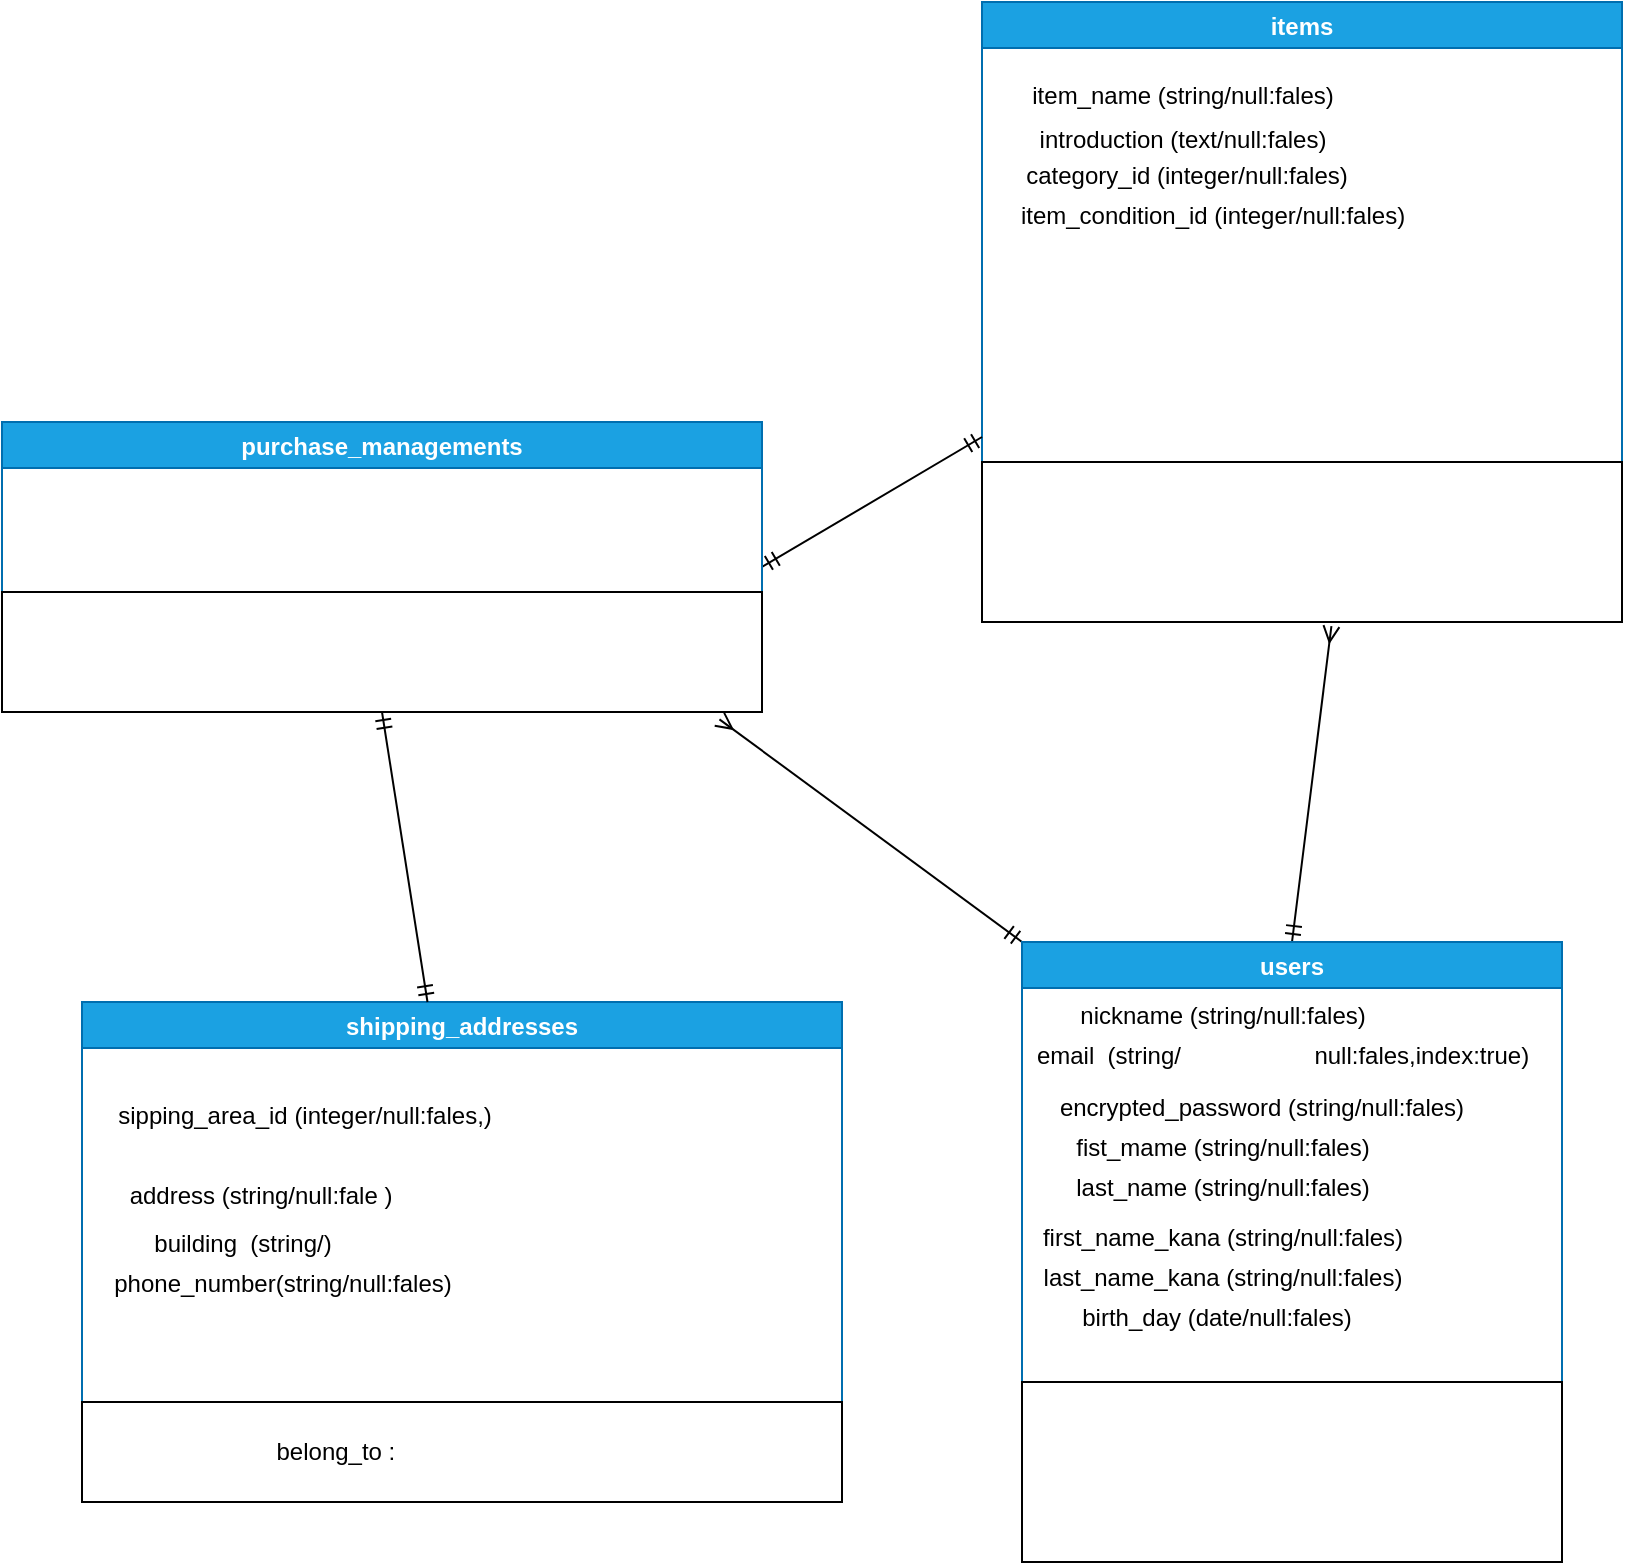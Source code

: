 <mxfile>
    <diagram id="Yh8gtnqKhIITs3vSAjVE" name="ページ1">
        <mxGraphModel dx="1801" dy="2134" grid="1" gridSize="10" guides="1" tooltips="1" connect="1" arrows="1" fold="1" page="1" pageScale="1" pageWidth="827" pageHeight="1169" math="0" shadow="0">
            <root>
                <mxCell id="0"/>
                <mxCell id="1" parent="0"/>
                <mxCell id="73" style="edgeStyle=none;html=1;exitX=0.5;exitY=0;exitDx=0;exitDy=0;entryX=0.546;entryY=1.026;entryDx=0;entryDy=0;entryPerimeter=0;fontFamily=Helvetica;fontColor=#FFFFFF;endArrow=ERmany;endFill=0;startArrow=ERmandOne;startFill=0;" edge="1" parent="1" source="31" target="69">
                    <mxGeometry relative="1" as="geometry"/>
                </mxCell>
                <mxCell id="74" style="edgeStyle=none;html=1;exitX=0;exitY=0;exitDx=0;exitDy=0;entryX=0.944;entryY=1.061;entryDx=0;entryDy=0;entryPerimeter=0;fontFamily=Helvetica;fontColor=#FFFFFF;endArrow=ERmany;endFill=0;startArrow=ERmandOne;startFill=0;" edge="1" parent="1" source="31" target="eo_4ubGzzUAQcjpBgNsD-171">
                    <mxGeometry relative="1" as="geometry"/>
                </mxCell>
                <mxCell id="31" value="users" style="swimlane;fillColor=#1ba1e2;fontColor=#ffffff;strokeColor=#006EAF;" parent="1" vertex="1">
                    <mxGeometry x="-310" y="-610" width="270" height="310" as="geometry"/>
                </mxCell>
                <mxCell id="39" value="first_name_kana (string/null:fales)" style="text;html=1;align=center;verticalAlign=middle;resizable=0;points=[];autosize=1;strokeColor=none;fillColor=none;" parent="31" vertex="1">
                    <mxGeometry y="138" width="200" height="20" as="geometry"/>
                </mxCell>
                <mxCell id="38" value="last_name (string/null:fales)" style="text;html=1;align=center;verticalAlign=middle;resizable=0;points=[];autosize=1;strokeColor=none;fillColor=none;" parent="31" vertex="1">
                    <mxGeometry x="20" y="113" width="160" height="20" as="geometry"/>
                </mxCell>
                <mxCell id="34" value="nickname (string/null:fales)" style="text;html=1;align=center;verticalAlign=middle;resizable=0;points=[];autosize=1;strokeColor=none;fillColor=none;" parent="31" vertex="1">
                    <mxGeometry x="20" y="27" width="160" height="20" as="geometry"/>
                </mxCell>
                <mxCell id="36" value="fist_mame (string/null:fales)" style="text;html=1;align=center;verticalAlign=middle;resizable=0;points=[];autosize=1;strokeColor=none;fillColor=none;" parent="31" vertex="1">
                    <mxGeometry x="20" y="93" width="160" height="20" as="geometry"/>
                </mxCell>
                <mxCell id="35" value="email&amp;nbsp; (string/&lt;font color=&quot;#ffffff&quot; style=&quot;font-size: 12px&quot;&gt;&lt;span class=&quot;ss&quot; style=&quot;padding: 0px ; margin: 0px ; box-sizing: inherit&quot;&gt;unique: &lt;/span&gt;&lt;span class=&quot;kp&quot; style=&quot;padding: 0px ; margin: 0px ; box-sizing: inherit&quot;&gt;true,&lt;/span&gt;&lt;/font&gt;null:fales,index:true)" style="text;html=1;align=center;verticalAlign=middle;resizable=0;points=[];autosize=1;strokeColor=none;fillColor=none;" parent="31" vertex="1">
                    <mxGeometry y="47" width="260" height="20" as="geometry"/>
                </mxCell>
                <mxCell id="44" value="last_name_kana (string/null:fales)" style="text;html=1;align=center;verticalAlign=middle;resizable=0;points=[];autosize=1;strokeColor=none;fillColor=none;" parent="31" vertex="1">
                    <mxGeometry y="158" width="200" height="20" as="geometry"/>
                </mxCell>
                <mxCell id="53" value="birth_day (date/null:fales)" style="text;html=1;align=center;verticalAlign=middle;resizable=0;points=[];autosize=1;strokeColor=none;fillColor=none;" parent="31" vertex="1">
                    <mxGeometry x="22" y="178" width="150" height="20" as="geometry"/>
                </mxCell>
                <mxCell id="eo_4ubGzzUAQcjpBgNsD-149" value="encrypted_password (string/null:fales)" style="text;align=center;verticalAlign=middle;resizable=0;points=[];autosize=1;strokeColor=none;fillColor=none;strokeWidth=0;fontColor=default;" parent="31" vertex="1">
                    <mxGeometry x="10" y="72" width="220" height="20" as="geometry"/>
                </mxCell>
                <mxCell id="54" value="&lt;font style=&quot;font-size: 12px&quot; color=&quot;#ffffff&quot;&gt;&lt;div style=&quot;line-height: 18px&quot;&gt;&lt;div style=&quot;line-height: 18px&quot;&gt;&lt;div&gt;has_many :purchase_managements&lt;/div&gt;&lt;div&gt;has_many :items&lt;/div&gt;&lt;/div&gt;&lt;/div&gt;&lt;/font&gt;" style="rounded=0;whiteSpace=wrap;html=1;fontSize=6;" parent="31" vertex="1">
                    <mxGeometry y="220" width="270" height="90" as="geometry"/>
                </mxCell>
                <mxCell id="55" value="items" style="swimlane;fillColor=#1ba1e2;fontColor=#ffffff;strokeColor=#006EAF;" parent="1" vertex="1">
                    <mxGeometry x="-330" y="-1080" width="320" height="290" as="geometry"/>
                </mxCell>
                <mxCell id="56" value="introduction (text/null:fales)" style="text;html=1;align=center;verticalAlign=middle;resizable=0;points=[];autosize=1;strokeColor=none;fillColor=none;" parent="55" vertex="1">
                    <mxGeometry x="20" y="59" width="160" height="20" as="geometry"/>
                </mxCell>
                <mxCell id="58" value="&lt;span&gt;price&lt;/span&gt;&amp;nbsp;(integer/null:fales)" style="text;html=1;align=left;verticalAlign=middle;resizable=0;points=[];autosize=1;strokeColor=none;fillColor=none;fontColor=#FFFFFF;labelBackgroundColor=none;textDirection=ltr;fontFamily=Helvetica;" parent="55" vertex="1">
                    <mxGeometry x="20" y="177" width="140" height="20" as="geometry"/>
                </mxCell>
                <mxCell id="59" value="&lt;span style=&quot;&quot;&gt;postage_memu_id&lt;/span&gt;&amp;nbsp;(integer/null:fales&lt;span&gt;)&lt;/span&gt;" style="text;html=1;align=left;verticalAlign=middle;resizable=0;points=[];autosize=1;strokeColor=none;fillColor=none;fontColor=#FFFFFF;labelBackgroundColor=none;textDirection=ltr;fontFamily=Helvetica;" parent="55" vertex="1">
                    <mxGeometry x="22" y="115" width="220" height="20" as="geometry"/>
                </mxCell>
                <mxCell id="60" value="item_condition_id (integer/null:fales)" style="text;html=1;align=center;verticalAlign=middle;resizable=0;points=[];autosize=1;strokeColor=none;fillColor=none;" parent="55" vertex="1">
                    <mxGeometry x="10" y="97" width="210" height="20" as="geometry"/>
                </mxCell>
                <mxCell id="61" value="item_name (string/null:fales)" style="text;html=1;align=center;verticalAlign=middle;resizable=0;points=[];autosize=1;strokeColor=none;fillColor=none;" parent="55" vertex="1">
                    <mxGeometry x="15" y="37" width="170" height="20" as="geometry"/>
                </mxCell>
                <mxCell id="63" value="&lt;span style=&quot;&quot;&gt;sipping_area_id&lt;/span&gt;(integer/null:fales)" style="text;html=1;align=left;verticalAlign=middle;resizable=0;points=[];autosize=1;strokeColor=none;fillColor=none;fontColor=#FFFFFF;labelBackgroundColor=none;textDirection=ltr;fontFamily=Helvetica;" parent="55" vertex="1">
                    <mxGeometry x="22" y="155" width="220" height="20" as="geometry"/>
                </mxCell>
                <mxCell id="65" value="category_id (integer/null:fales)" style="text;html=1;align=center;verticalAlign=middle;resizable=0;points=[];autosize=1;strokeColor=none;fillColor=none;" parent="55" vertex="1">
                    <mxGeometry x="12" y="77" width="180" height="20" as="geometry"/>
                </mxCell>
                <mxCell id="66" value="&lt;font style=&quot;font-size: 12px&quot;&gt;&lt;span style=&quot;&quot;&gt;preparation_day_id&lt;/span&gt;　&lt;/font&gt;(integer/null:fales)" style="text;html=1;align=left;verticalAlign=middle;resizable=0;points=[];autosize=1;strokeColor=none;fillColor=none;fontColor=#FFFFFF;labelBackgroundColor=none;textDirection=ltr;fontFamily=Helvetica;" parent="55" vertex="1">
                    <mxGeometry x="22" y="135" width="250" height="20" as="geometry"/>
                </mxCell>
                <mxCell id="69" value="&lt;div style=&quot;font-size: 12px ; line-height: 18px&quot;&gt;&lt;div&gt;&lt;font color=&quot;#ffffff&quot;&gt;has_one :purchase_management&lt;/font&gt;&lt;/div&gt;&lt;div&gt;&lt;font color=&quot;#ffffff&quot;&gt;belong_to :user&lt;/font&gt;&lt;/div&gt;&lt;/div&gt;" style="rounded=0;whiteSpace=wrap;html=1;fontSize=6;" parent="55" vertex="1">
                    <mxGeometry y="230" width="320" height="80" as="geometry"/>
                </mxCell>
                <mxCell id="96" value="&lt;div style=&quot;line-height: 18px&quot;&gt;&lt;div&gt;user ( references / null: false, foreign_key: true )&lt;/div&gt;&lt;/div&gt;" style="text;html=1;align=center;verticalAlign=middle;resizable=0;points=[];autosize=1;strokeColor=none;fillColor=none;fontSize=12;fontFamily=Helvetica;fontColor=#FFFFFF;" vertex="1" parent="55">
                    <mxGeometry x="15" y="197" width="270" height="20" as="geometry"/>
                </mxCell>
                <mxCell id="eo_4ubGzzUAQcjpBgNsD-150" value="shipping_addresses" style="swimlane;fillColor=#1ba1e2;fontColor=#FFFFFF;strokeColor=#006EAF;fontFamily=Helvetica;labelBackgroundColor=none;startSize=23;" parent="1" vertex="1">
                    <mxGeometry x="-780" y="-580" width="380" height="220" as="geometry"/>
                </mxCell>
                <mxCell id="eo_4ubGzzUAQcjpBgNsD-152" value="phone_number(string/null:fales)" style="text;html=1;align=center;verticalAlign=middle;resizable=0;points=[];autosize=1;strokeColor=none;fillColor=none;" parent="eo_4ubGzzUAQcjpBgNsD-150" vertex="1">
                    <mxGeometry x="10" y="131" width="180" height="20" as="geometry"/>
                </mxCell>
                <mxCell id="eo_4ubGzzUAQcjpBgNsD-153" value="&lt;font color=&quot;#ffffff&quot; style=&quot;font-size: 12px&quot;&gt;&lt;span style=&quot;font-family: inherit ; text-align: left&quot;&gt;municipalities&lt;/span&gt;&amp;nbsp;(integer/null:fales)&lt;/font&gt;" style="text;html=1;align=center;verticalAlign=middle;resizable=0;points=[];autosize=1;strokeColor=none;fillColor=none;" parent="eo_4ubGzzUAQcjpBgNsD-150" vertex="1">
                    <mxGeometry x="5" y="67" width="190" height="20" as="geometry"/>
                </mxCell>
                <mxCell id="eo_4ubGzzUAQcjpBgNsD-156" value="building&amp;nbsp; (string/)" style="text;html=1;align=center;verticalAlign=middle;resizable=0;points=[];autosize=1;strokeColor=none;fillColor=none;" parent="eo_4ubGzzUAQcjpBgNsD-150" vertex="1">
                    <mxGeometry x="30" y="111" width="100" height="20" as="geometry"/>
                </mxCell>
                <mxCell id="eo_4ubGzzUAQcjpBgNsD-158" value="&lt;font style=&quot;font-size: 12px&quot;&gt;address (string/null:fale )&lt;/font&gt;" style="text;html=1;align=center;verticalAlign=middle;resizable=0;points=[];autosize=1;strokeColor=none;fillColor=none;" parent="eo_4ubGzzUAQcjpBgNsD-150" vertex="1">
                    <mxGeometry x="14" y="87" width="150" height="20" as="geometry"/>
                </mxCell>
                <mxCell id="89" value="post_codes (string/null:fales&lt;span&gt;)&lt;/span&gt;" style="text;html=1;align=center;verticalAlign=middle;resizable=0;points=[];autosize=1;strokeColor=none;fillColor=none;fontColor=#FFFFFF;labelBackgroundColor=none;" vertex="1" parent="eo_4ubGzzUAQcjpBgNsD-150">
                    <mxGeometry x="33" y="29" width="170" height="20" as="geometry"/>
                </mxCell>
                <mxCell id="90" value="&lt;font style=&quot;font-size: 12px&quot;&gt;sipping_area_id&amp;nbsp;&lt;/font&gt;(integer/null:fales,)" style="text;html=1;align=center;verticalAlign=middle;resizable=0;points=[];autosize=1;strokeColor=none;fillColor=none;" vertex="1" parent="eo_4ubGzzUAQcjpBgNsD-150">
                    <mxGeometry x="11" y="47" width="200" height="20" as="geometry"/>
                </mxCell>
                <mxCell id="97" value="&lt;div style=&quot;line-height: 18px&quot;&gt;&lt;br&gt;&lt;/div&gt;" style="text;html=1;align=left;verticalAlign=middle;resizable=0;points=[];autosize=1;strokeColor=none;fillColor=none;fontSize=12;fontFamily=Helvetica;fontColor=#FFFFFF;" vertex="1" parent="eo_4ubGzzUAQcjpBgNsD-150">
                    <mxGeometry x="14" y="161" width="20" height="20" as="geometry"/>
                </mxCell>
                <mxCell id="98" value="&lt;div style=&quot;text-align: left ; line-height: 18px&quot;&gt;purchase_management&lt;span style=&quot;text-align: center&quot;&gt;( references / null: false, foreign_key: true )&lt;/span&gt;&lt;/div&gt;" style="text;html=1;align=center;verticalAlign=middle;resizable=0;points=[];autosize=1;strokeColor=none;fillColor=none;fontSize=12;fontFamily=Helvetica;fontColor=#FFFFFF;" vertex="1" parent="eo_4ubGzzUAQcjpBgNsD-150">
                    <mxGeometry x="5" y="161" width="370" height="20" as="geometry"/>
                </mxCell>
                <mxCell id="86" style="edgeStyle=none;html=1;exitX=1;exitY=0.5;exitDx=0;exitDy=0;entryX=0;entryY=0.75;entryDx=0;entryDy=0;fontFamily=Helvetica;fontColor=#FFFFFF;startArrow=ERmandOne;startFill=0;endArrow=ERmandOne;endFill=0;" edge="1" parent="1" source="eo_4ubGzzUAQcjpBgNsD-161" target="55">
                    <mxGeometry relative="1" as="geometry"/>
                </mxCell>
                <mxCell id="eo_4ubGzzUAQcjpBgNsD-161" value="purchase_managements" style="swimlane;fillColor=#1ba1e2;fontColor=#ffffff;strokeColor=#006EAF;fontFamily=Helvetica;" parent="1" vertex="1">
                    <mxGeometry x="-820" y="-870" width="380" height="145" as="geometry"/>
                </mxCell>
                <mxCell id="eo_4ubGzzUAQcjpBgNsD-170" value="&lt;font color=&quot;#ffffff&quot;&gt;user(&lt;span&gt;references/null: false, foreign_key: true)&lt;/span&gt;&lt;/font&gt;" style="text;html=1;align=center;verticalAlign=middle;resizable=0;points=[];autosize=1;strokeColor=none;fillColor=none;fontSize=12;fontFamily=Helvetica;labelBackgroundColor=none;" parent="eo_4ubGzzUAQcjpBgNsD-161" vertex="1">
                    <mxGeometry x="59" y="35" width="250" height="20" as="geometry"/>
                </mxCell>
                <mxCell id="70" value="&lt;span style=&quot;color: rgb(255 , 255 , 255) ; font-size: 12px ; font-style: normal ; font-weight: 400 ; letter-spacing: normal ; text-align: center ; text-indent: 0px ; text-transform: none ; word-spacing: 0px ; display: inline ; float: none&quot;&gt;item(&lt;/span&gt;&lt;span style=&quot;color: rgb(255 , 255 , 255) ; font-size: 12px ; font-style: normal ; font-weight: 400 ; letter-spacing: normal ; text-align: center ; text-indent: 0px ; text-transform: none ; word-spacing: 0px&quot;&gt;references/null: false, foreign_key: true)&lt;/span&gt;" style="text;whiteSpace=wrap;html=1;fontColor=#FFFFFF;fontFamily=Helvetica;labelBackgroundColor=none;" vertex="1" parent="eo_4ubGzzUAQcjpBgNsD-161">
                    <mxGeometry x="63" y="55" width="370" height="30" as="geometry"/>
                </mxCell>
                <mxCell id="eo_4ubGzzUAQcjpBgNsD-171" value="&lt;font style=&quot;font-size: 12px&quot; color=&quot;#ffffff&quot;&gt;&lt;div style=&quot;line-height: 18px&quot;&gt;&lt;div style=&quot;line-height: 18px&quot;&gt;&lt;div style=&quot;line-height: 18px&quot;&gt;&lt;div&gt;has_many :users&lt;/div&gt;&lt;div&gt;has_one :item&lt;/div&gt;&lt;div&gt;has_one :shipping_address&lt;/div&gt;&lt;/div&gt;&lt;/div&gt;&lt;/div&gt;&lt;/font&gt;" style="rounded=0;whiteSpace=wrap;html=1;fontSize=6;fontFamily=Helvetica;labelBackgroundColor=none;" parent="eo_4ubGzzUAQcjpBgNsD-161" vertex="1">
                    <mxGeometry y="85" width="380" height="60" as="geometry"/>
                </mxCell>
                <mxCell id="88" style="edgeStyle=none;html=1;exitX=0.5;exitY=1;exitDx=0;exitDy=0;fontFamily=Helvetica;fontColor=#FFFFFF;startArrow=ERmandOne;startFill=0;endArrow=ERmandOne;endFill=0;" edge="1" parent="1" source="eo_4ubGzzUAQcjpBgNsD-171" target="eo_4ubGzzUAQcjpBgNsD-150">
                    <mxGeometry relative="1" as="geometry">
                        <mxPoint x="-632.125" y="-620" as="targetPoint"/>
                    </mxGeometry>
                </mxCell>
                <mxCell id="eo_4ubGzzUAQcjpBgNsD-160" value="&lt;font style=&quot;font-size: 12px&quot;&gt;&lt;br&gt;belong_to :&lt;span style=&quot;color: rgb(255 , 255 , 255)&quot;&gt;purchase_management&lt;/span&gt;&lt;br&gt;&lt;br&gt;&lt;/font&gt;" style="rounded=0;whiteSpace=wrap;html=1;fontSize=6;" parent="1" vertex="1">
                    <mxGeometry x="-780" y="-380" width="380" height="50" as="geometry"/>
                </mxCell>
            </root>
        </mxGraphModel>
    </diagram>
</mxfile>
